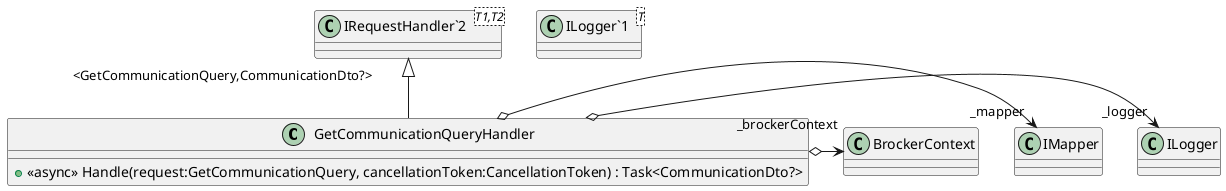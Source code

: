 @startuml
class GetCommunicationQueryHandler {
    + <<async>> Handle(request:GetCommunicationQuery, cancellationToken:CancellationToken) : Task<CommunicationDto?>
}
class "ILogger`1"<T> {
}
class "IRequestHandler`2"<T1,T2> {
}
"IRequestHandler`2" "<GetCommunicationQuery,CommunicationDto?>" <|-- GetCommunicationQueryHandler
GetCommunicationQueryHandler o-> "_logger" ILogger
GetCommunicationQueryHandler o-> "_mapper" IMapper
GetCommunicationQueryHandler o-> "_brockerContext" BrockerContext
@enduml
